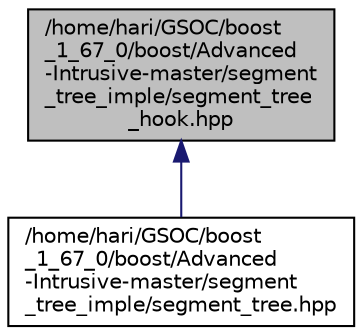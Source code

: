 digraph "/home/hari/GSOC/boost_1_67_0/boost/Advanced-Intrusive-master/segment_tree_imple/segment_tree_hook.hpp"
{
  edge [fontname="Helvetica",fontsize="10",labelfontname="Helvetica",labelfontsize="10"];
  node [fontname="Helvetica",fontsize="10",shape=record];
  Node6 [label="/home/hari/GSOC/boost\l_1_67_0/boost/Advanced\l-Intrusive-master/segment\l_tree_imple/segment_tree\l_hook.hpp",height=0.2,width=0.4,color="black", fillcolor="grey75", style="filled", fontcolor="black"];
  Node6 -> Node7 [dir="back",color="midnightblue",fontsize="10",style="solid",fontname="Helvetica"];
  Node7 [label="/home/hari/GSOC/boost\l_1_67_0/boost/Advanced\l-Intrusive-master/segment\l_tree_imple/segment_tree.hpp",height=0.2,width=0.4,color="black", fillcolor="white", style="filled",URL="$segment__tree_8hpp.html"];
}
